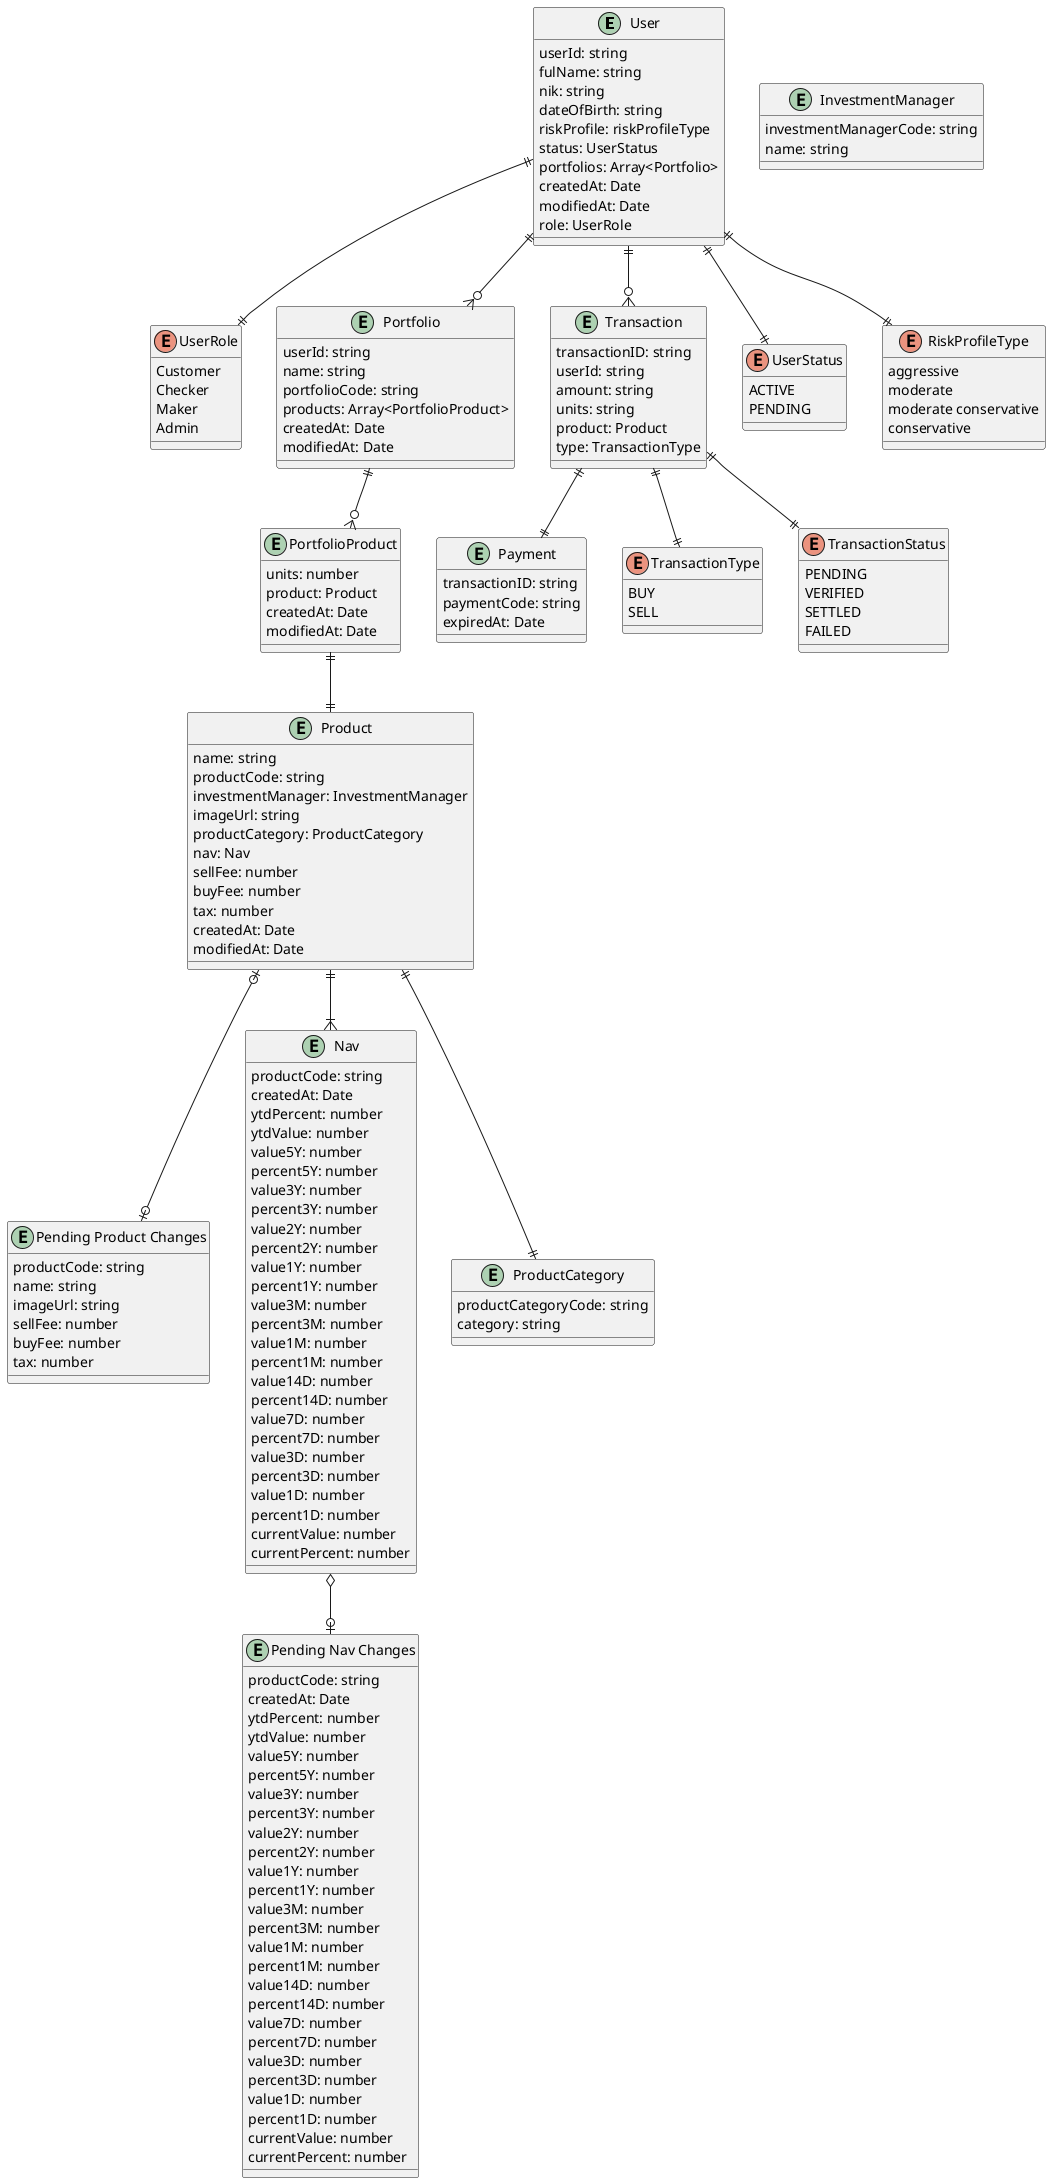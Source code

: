 @startuml

entity User {
    userId: string
    fulName: string
    nik: string
    dateOfBirth: string
    riskProfile: riskProfileType
    status: UserStatus
    portfolios: Array<Portfolio>
    createdAt: Date
    modifiedAt: Date
    role: UserRole
}

enum UserRole {
    Customer
    Checker
    Maker
    Admin
}

entity Portfolio {
    userId: string
    name: string
    portfolioCode: string
    products: Array<PortfolioProduct>
    createdAt: Date
    modifiedAt: Date
}

entity PortfolioProduct {
    units: number
    product: Product
    createdAt: Date
    modifiedAt: Date
}

entity Product {
    name: string
    productCode: string
    investmentManager: InvestmentManager
    imageUrl: string
    productCategory: ProductCategory
    nav: Nav
    sellFee: number
    buyFee: number
    tax: number
    createdAt: Date
    modifiedAt: Date
}

entity "Pending Product Changes" {
    productCode: string
    name: string
    imageUrl: string
    sellFee: number
    buyFee: number
    tax: number
}

entity Nav {
    productCode: string
    createdAt: Date
    ytdPercent: number
    ytdValue: number
    value5Y: number
    percent5Y: number
    value3Y: number
    percent3Y: number
    value2Y: number
    percent2Y: number
    value1Y: number
    percent1Y: number
    value3M: number
    percent3M: number
    value1M: number
    percent1M: number
    value14D: number
    percent14D: number
    value7D: number
    percent7D: number
    value3D: number
    percent3D: number
    value1D: number
    percent1D: number
    currentValue: number
    currentPercent: number
}

entity "Pending Nav Changes" {
    productCode: string
    createdAt: Date
    ytdPercent: number
    ytdValue: number
    value5Y: number
    percent5Y: number
    value3Y: number
    percent3Y: number
    value2Y: number
    percent2Y: number
    value1Y: number
    percent1Y: number
    value3M: number
    percent3M: number
    value1M: number
    percent1M: number
    value14D: number
    percent14D: number
    value7D: number
    percent7D: number
    value3D: number
    percent3D: number
    value1D: number
    percent1D: number
    currentValue: number
    currentPercent: number
}

entity ProductCategory {
    productCategoryCode: string
    category: string
}

entity Transaction {
    transactionID: string
    userId: string
    amount: string
    units: string
    product: Product
    type: TransactionType
}

entity Payment {
    transactionID: string
    paymentCode: string
    expiredAt: Date
}

enum TransactionType {
    BUY
    SELL
}

enum TransactionStatus {
    PENDING
    VERIFIED
    SETTLED
    FAILED
}

enum UserStatus{
    ACTIVE
    PENDING
}

enum RiskProfileType{
    aggressive
    moderate
    moderate conservative
    conservative
}

entity InvestmentManager {
    investmentManagerCode: string
    name: string
}

Product ||--|| ProductCategory
Product ||--|{ Nav
PortfolioProduct ||--|| Product
Portfolio ||--o{ PortfolioProduct
User ||--o{ Portfolio
User ||--o{ Transaction
User ||--|| UserStatus
Transaction ||--|| TransactionStatus
Transaction ||--|| TransactionType
User ||--|| RiskProfileType
Transaction ||--|| Payment
User ||--|| UserRole
Product |o--o| "Pending Product Changes"
Nav o--o| "Pending Nav Changes"
@enduml
